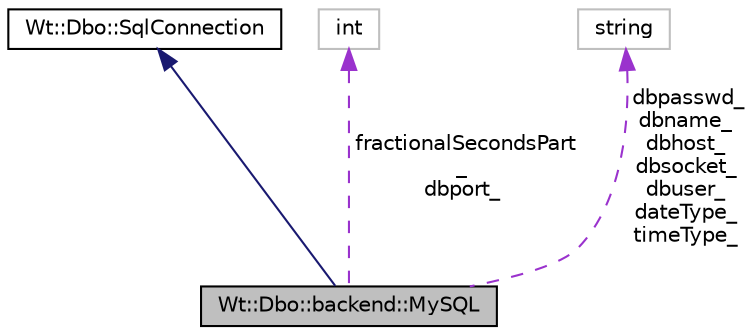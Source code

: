 digraph "Wt::Dbo::backend::MySQL"
{
 // LATEX_PDF_SIZE
  edge [fontname="Helvetica",fontsize="10",labelfontname="Helvetica",labelfontsize="10"];
  node [fontname="Helvetica",fontsize="10",shape=record];
  Node1 [label="Wt::Dbo::backend::MySQL",height=0.2,width=0.4,color="black", fillcolor="grey75", style="filled", fontcolor="black",tooltip="A MySQL connection."];
  Node2 -> Node1 [dir="back",color="midnightblue",fontsize="10",style="solid",fontname="Helvetica"];
  Node2 [label="Wt::Dbo::SqlConnection",height=0.2,width=0.4,color="black", fillcolor="white", style="filled",URL="$classWt_1_1Dbo_1_1SqlConnection.html",tooltip="Abstract base class for an SQL connection."];
  Node3 -> Node1 [dir="back",color="darkorchid3",fontsize="10",style="dashed",label=" fractionalSecondsPart\l_\ndbport_" ,fontname="Helvetica"];
  Node3 [label="int",height=0.2,width=0.4,color="grey75", fillcolor="white", style="filled",tooltip=" "];
  Node4 -> Node1 [dir="back",color="darkorchid3",fontsize="10",style="dashed",label=" dbpasswd_\ndbname_\ndbhost_\ndbsocket_\ndbuser_\ndateType_\ntimeType_" ,fontname="Helvetica"];
  Node4 [label="string",height=0.2,width=0.4,color="grey75", fillcolor="white", style="filled",tooltip=" "];
}
